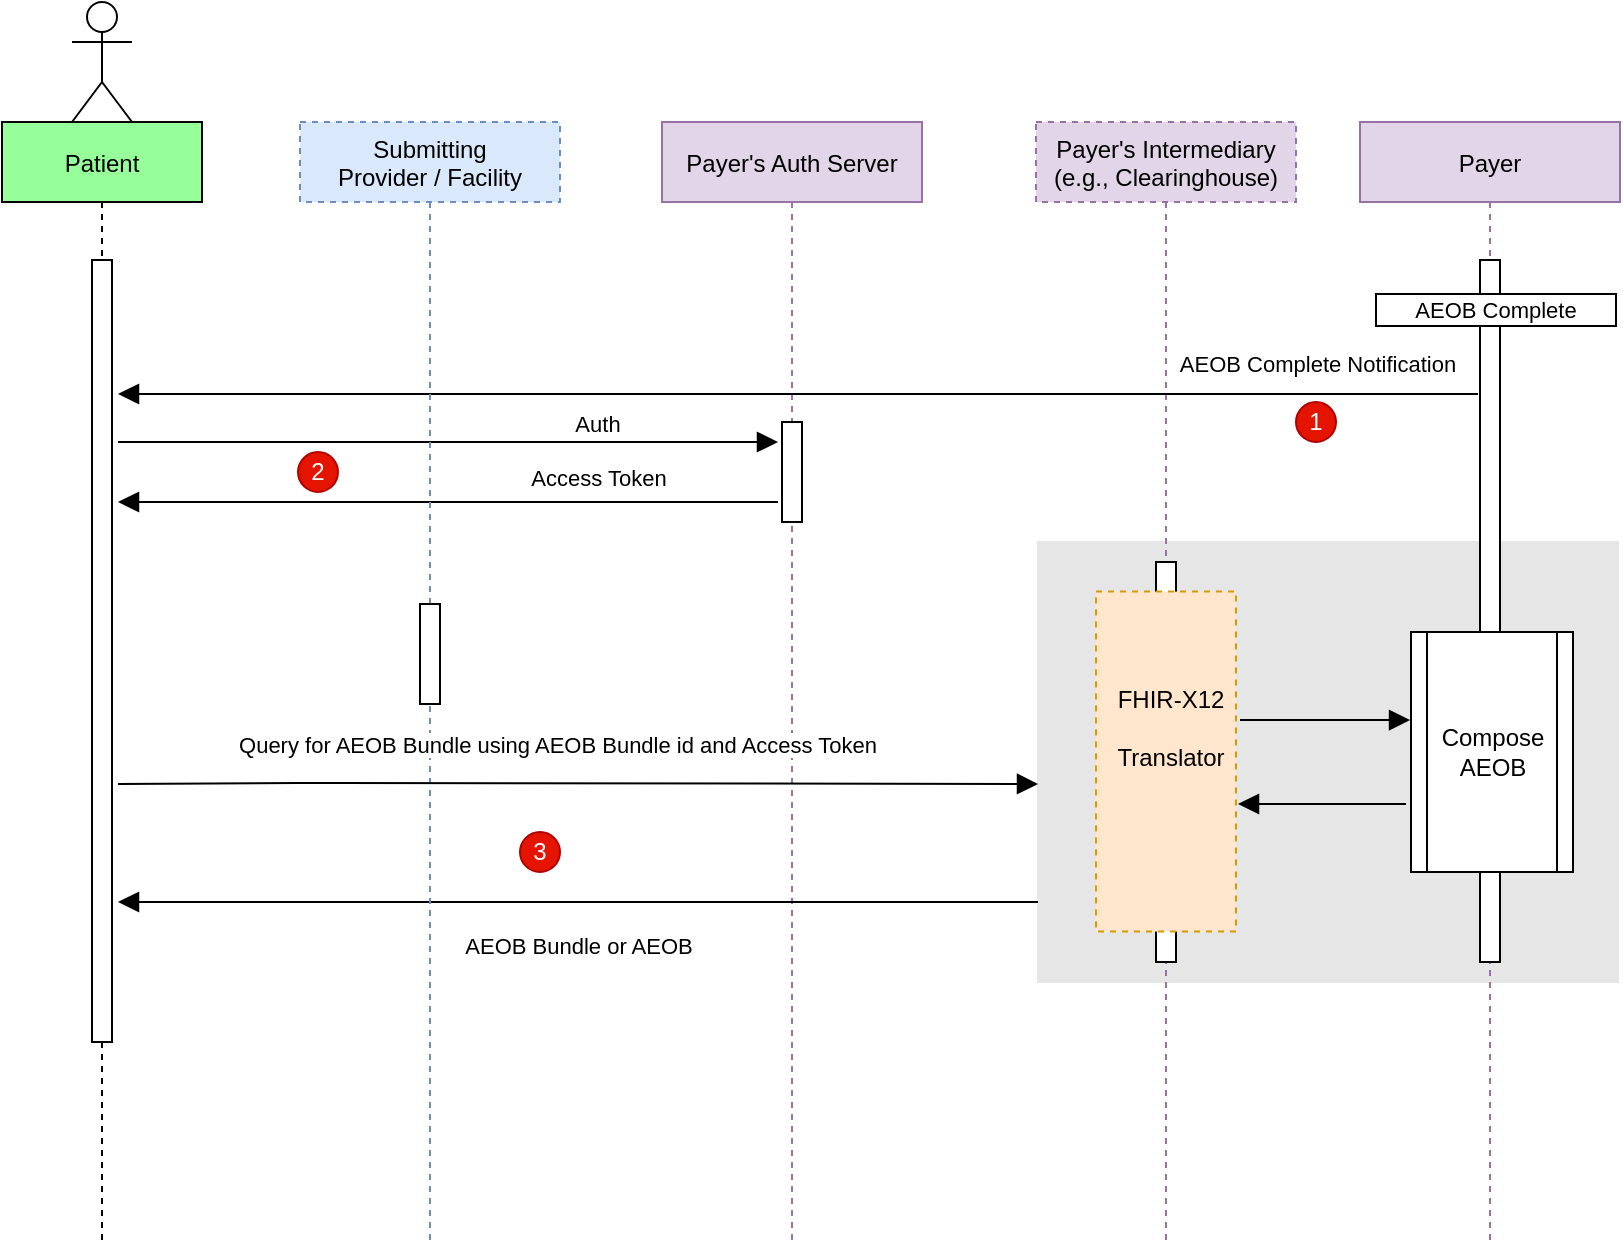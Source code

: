 <mxfile>
    <diagram id="kgpKYQtTHZ0yAKxKKP6v" name="Page-1">
        <mxGraphModel dx="1718" dy="689" grid="1" gridSize="10" guides="1" tooltips="1" connect="1" arrows="1" fold="1" page="1" pageScale="1" pageWidth="850" pageHeight="1100" math="0" shadow="0">
            <root>
                <mxCell id="0"/>
                <mxCell id="1" parent="0"/>
                <mxCell id="3nuBFxr9cyL0pnOWT2aG-1" value="Patient" style="shape=umlLifeline;perimeter=lifelinePerimeter;container=1;collapsible=0;recursiveResize=0;rounded=0;shadow=0;strokeWidth=1;fillColor=#96FF9A;" parent="1" vertex="1" treatAsSingle="0">
                    <mxGeometry x="22" y="120" width="100" height="480" as="geometry"/>
                </mxCell>
                <mxCell id="3nuBFxr9cyL0pnOWT2aG-2" value="" style="points=[];perimeter=orthogonalPerimeter;rounded=0;shadow=0;strokeWidth=1;" parent="3nuBFxr9cyL0pnOWT2aG-1" vertex="1">
                    <mxGeometry x="45" y="69" width="10" height="391" as="geometry"/>
                </mxCell>
                <mxCell id="SfCazmH2R6rvJbLZBPh0-3" value="Payer's Auth Server" style="shape=umlLifeline;perimeter=lifelinePerimeter;container=1;collapsible=0;recursiveResize=0;rounded=0;shadow=0;strokeWidth=1;fillColor=#e1d5e7;strokeColor=#9673a6;" parent="1" vertex="1" treatAsSingle="0">
                    <mxGeometry x="352" y="120" width="130" height="560" as="geometry"/>
                </mxCell>
                <mxCell id="SfCazmH2R6rvJbLZBPh0-4" value="" style="points=[];perimeter=orthogonalPerimeter;rounded=0;shadow=0;strokeWidth=1;" parent="SfCazmH2R6rvJbLZBPh0-3" vertex="1">
                    <mxGeometry x="60" y="150" width="10" height="50" as="geometry"/>
                </mxCell>
                <mxCell id="SfCazmH2R6rvJbLZBPh0-21" value="" style="shape=umlActor;verticalLabelPosition=bottom;verticalAlign=top;html=1;outlineConnect=0;" parent="1" vertex="1">
                    <mxGeometry x="57" y="60" width="30" height="60" as="geometry"/>
                </mxCell>
                <mxCell id="qIxCJxl5lMdrLJ7lDj4a-3" style="edgeStyle=orthogonalEdgeStyle;rounded=0;orthogonalLoop=1;jettySize=auto;html=1;dashed=1;endArrow=none;endFill=0;" parent="1" source="3nuBFxr9cyL0pnOWT2aG-2" edge="1">
                    <mxGeometry relative="1" as="geometry">
                        <mxPoint x="72" y="680" as="targetPoint"/>
                    </mxGeometry>
                </mxCell>
                <mxCell id="aAGMAaikRAZB5L4dtnXu-1" value="1" style="ellipse;whiteSpace=wrap;html=1;aspect=fixed;fillColor=#e51400;strokeColor=#B20000;fontColor=#ffffff;" parent="1" vertex="1">
                    <mxGeometry x="669" y="260" width="20" height="20" as="geometry"/>
                </mxCell>
                <mxCell id="aAGMAaikRAZB5L4dtnXu-4" value="2" style="ellipse;whiteSpace=wrap;html=1;aspect=fixed;fillColor=#e51400;strokeColor=#B20000;fontColor=#ffffff;" parent="1" vertex="1">
                    <mxGeometry x="170" y="285" width="20" height="20" as="geometry"/>
                </mxCell>
                <mxCell id="SfCazmH2R6rvJbLZBPh0-2" value="" style="points=[];perimeter=orthogonalPerimeter;rounded=0;shadow=0;strokeWidth=1;fillColor=#E6E6E6;strokeColor=#E6E6E6;" parent="1" vertex="1">
                    <mxGeometry x="540" y="330" width="290" height="220" as="geometry"/>
                </mxCell>
                <mxCell id="8" value="Payer's Intermediary&#10;(e.g., Clearinghouse)" style="shape=umlLifeline;perimeter=lifelinePerimeter;container=1;collapsible=0;recursiveResize=0;rounded=0;shadow=0;strokeWidth=1;fillColor=#e1d5e7;strokeColor=#9673a6;dashed=1;" parent="1" vertex="1" treatAsSingle="0">
                    <mxGeometry x="539" y="120" width="130" height="560" as="geometry"/>
                </mxCell>
                <mxCell id="9" value="" style="points=[];perimeter=orthogonalPerimeter;rounded=0;shadow=0;strokeWidth=1;" parent="8" vertex="1">
                    <mxGeometry x="60" y="220" width="10" height="200" as="geometry"/>
                </mxCell>
                <mxCell id="10" value="Payer" style="shape=umlLifeline;perimeter=lifelinePerimeter;container=1;collapsible=0;recursiveResize=0;rounded=0;shadow=0;strokeWidth=1;fillColor=#e1d5e7;strokeColor=#9673a6;" parent="1" vertex="1" treatAsSingle="0">
                    <mxGeometry x="701" y="120" width="130" height="560" as="geometry"/>
                </mxCell>
                <mxCell id="11" value="" style="points=[];perimeter=orthogonalPerimeter;rounded=0;shadow=0;strokeWidth=1;" parent="10" vertex="1">
                    <mxGeometry x="60" y="69" width="10" height="351" as="geometry"/>
                </mxCell>
                <mxCell id="3" value="" style="group" parent="1" vertex="1" connectable="0">
                    <mxGeometry x="571" y="358" width="70" height="170" as="geometry"/>
                </mxCell>
                <mxCell id="4" value="" style="rounded=0;whiteSpace=wrap;html=1;fillColor=#ffe6cc;strokeColor=#d79b00;dashed=1;" parent="3" vertex="1">
                    <mxGeometry x="-2" y="-3.188" width="70" height="170" as="geometry"/>
                </mxCell>
                <mxCell id="5" value="&lt;font style=&quot;font-size: 12px ; font-weight: normal&quot;&gt;FHIR-X12&lt;br&gt;Translator&lt;/font&gt;" style="text;strokeColor=none;fillColor=none;html=1;fontSize=24;fontStyle=1;verticalAlign=middle;align=center;" parent="3" vertex="1">
                    <mxGeometry y="32.229" width="70" height="56.667" as="geometry"/>
                </mxCell>
                <mxCell id="7" value="Compose AEOB" style="shape=process;whiteSpace=wrap;html=1;backgroundOutline=1;" parent="1" vertex="1">
                    <mxGeometry x="726.5" y="375" width="81" height="120" as="geometry"/>
                </mxCell>
                <mxCell id="aAGMAaikRAZB5L4dtnXu-12" value="AEOB Complete Notification" style="verticalAlign=bottom;endArrow=block;endSize=8;shadow=0;strokeWidth=1;endFill=1;" parent="1" edge="1">
                    <mxGeometry x="-0.765" y="-6" relative="1" as="geometry">
                        <mxPoint x="80" y="256" as="targetPoint"/>
                        <mxPoint x="760" y="256" as="sourcePoint"/>
                        <mxPoint as="offset"/>
                    </mxGeometry>
                </mxCell>
                <mxCell id="ogFRtUQ3psGFR55wJX58-7" value="" style="verticalAlign=bottom;endArrow=block;shadow=0;strokeWidth=1;labelBackgroundColor=none;entryX=-0.006;entryY=0.367;entryDx=0;entryDy=0;entryPerimeter=0;endSize=8;" parent="1" target="7" edge="1">
                    <mxGeometry x="0.077" y="8" relative="1" as="geometry">
                        <mxPoint x="641" y="419" as="sourcePoint"/>
                        <mxPoint x="766" y="419.5" as="targetPoint"/>
                        <Array as="points"/>
                        <mxPoint as="offset"/>
                    </mxGeometry>
                </mxCell>
                <mxCell id="ogFRtUQ3psGFR55wJX58-9" value="" style="verticalAlign=bottom;endArrow=block;shadow=0;strokeWidth=1;labelBackgroundColor=none;endSize=8;" parent="1" edge="1">
                    <mxGeometry x="0.019" y="-7" relative="1" as="geometry">
                        <mxPoint x="724" y="461" as="sourcePoint"/>
                        <mxPoint x="640" y="461" as="targetPoint"/>
                        <Array as="points"/>
                        <mxPoint as="offset"/>
                    </mxGeometry>
                </mxCell>
                <mxCell id="13" value="3" style="ellipse;whiteSpace=wrap;html=1;aspect=fixed;fillColor=#e51400;strokeColor=#B20000;fontColor=#ffffff;" parent="1" vertex="1">
                    <mxGeometry x="281" y="475" width="20" height="20" as="geometry"/>
                </mxCell>
                <mxCell id="15" value="&lt;font style=&quot;font-size: 11px&quot;&gt;AEOB Complete&lt;/font&gt;" style="rounded=0;whiteSpace=wrap;html=1;" parent="1" vertex="1">
                    <mxGeometry x="709" y="206" width="120" height="16" as="geometry"/>
                </mxCell>
                <mxCell id="16" value="Auth" style="verticalAlign=bottom;endArrow=block;shadow=0;strokeWidth=1;endSize=8;" parent="1" edge="1">
                    <mxGeometry x="0.455" relative="1" as="geometry">
                        <mxPoint x="80" y="280" as="sourcePoint"/>
                        <mxPoint x="410" y="280" as="targetPoint"/>
                        <Array as="points">
                            <mxPoint x="150" y="280"/>
                        </Array>
                        <mxPoint as="offset"/>
                    </mxGeometry>
                </mxCell>
                <mxCell id="19" value="" style="verticalAlign=bottom;endArrow=block;shadow=0;strokeWidth=1;labelBackgroundColor=none;endSize=8;" parent="1" edge="1">
                    <mxGeometry x="0.019" y="-7" relative="1" as="geometry">
                        <mxPoint x="410" y="310" as="sourcePoint"/>
                        <mxPoint x="80" y="310" as="targetPoint"/>
                        <Array as="points"/>
                        <mxPoint as="offset"/>
                    </mxGeometry>
                </mxCell>
                <mxCell id="20" value="Access Token" style="edgeLabel;html=1;align=center;verticalAlign=bottom;resizable=0;points=[];labelPosition=center;verticalLabelPosition=top;" parent="19" vertex="1" connectable="0">
                    <mxGeometry x="0.321" y="-4" relative="1" as="geometry">
                        <mxPoint x="128" as="offset"/>
                    </mxGeometry>
                </mxCell>
                <mxCell id="25" value="" style="verticalAlign=bottom;endArrow=block;shadow=0;strokeWidth=1;labelBackgroundColor=none;endSize=8;" parent="1" edge="1">
                    <mxGeometry x="0.019" y="-7" relative="1" as="geometry">
                        <mxPoint x="540" y="510" as="sourcePoint"/>
                        <mxPoint x="80" y="510" as="targetPoint"/>
                        <Array as="points"/>
                        <mxPoint as="offset"/>
                    </mxGeometry>
                </mxCell>
                <mxCell id="26" value="AEOB Bundle or AEOB" style="edgeLabel;html=1;align=center;verticalAlign=bottom;resizable=0;points=[];labelPosition=center;verticalLabelPosition=top;" parent="25" vertex="1" connectable="0">
                    <mxGeometry x="0.321" y="-4" relative="1" as="geometry">
                        <mxPoint x="74" y="34" as="offset"/>
                    </mxGeometry>
                </mxCell>
                <mxCell id="27" value="Submitting&#10;Provider / Facility" style="shape=umlLifeline;perimeter=lifelinePerimeter;container=1;collapsible=0;recursiveResize=0;rounded=0;shadow=0;strokeWidth=1;fillColor=#dae8fc;strokeColor=#6c8ebf;dashed=1;" parent="1" vertex="1" treatAsSingle="0">
                    <mxGeometry x="171" y="120" width="130" height="560" as="geometry"/>
                </mxCell>
                <mxCell id="28" value="" style="points=[];perimeter=orthogonalPerimeter;rounded=0;shadow=0;strokeWidth=1;" parent="27" vertex="1">
                    <mxGeometry x="60" y="241" width="10" height="50" as="geometry"/>
                </mxCell>
                <mxCell id="30" value="Query for AEOB Bundle using AEOB Bundle id and Access Token" style="verticalAlign=bottom;endArrow=block;shadow=0;strokeWidth=1;endSize=8;" parent="1" edge="1">
                    <mxGeometry x="-0.043" y="10" relative="1" as="geometry">
                        <mxPoint x="80" y="451" as="sourcePoint"/>
                        <mxPoint x="540" y="451" as="targetPoint"/>
                        <Array as="points">
                            <mxPoint x="180" y="450.5"/>
                        </Array>
                        <mxPoint as="offset"/>
                    </mxGeometry>
                </mxCell>
            </root>
        </mxGraphModel>
    </diagram>
</mxfile>